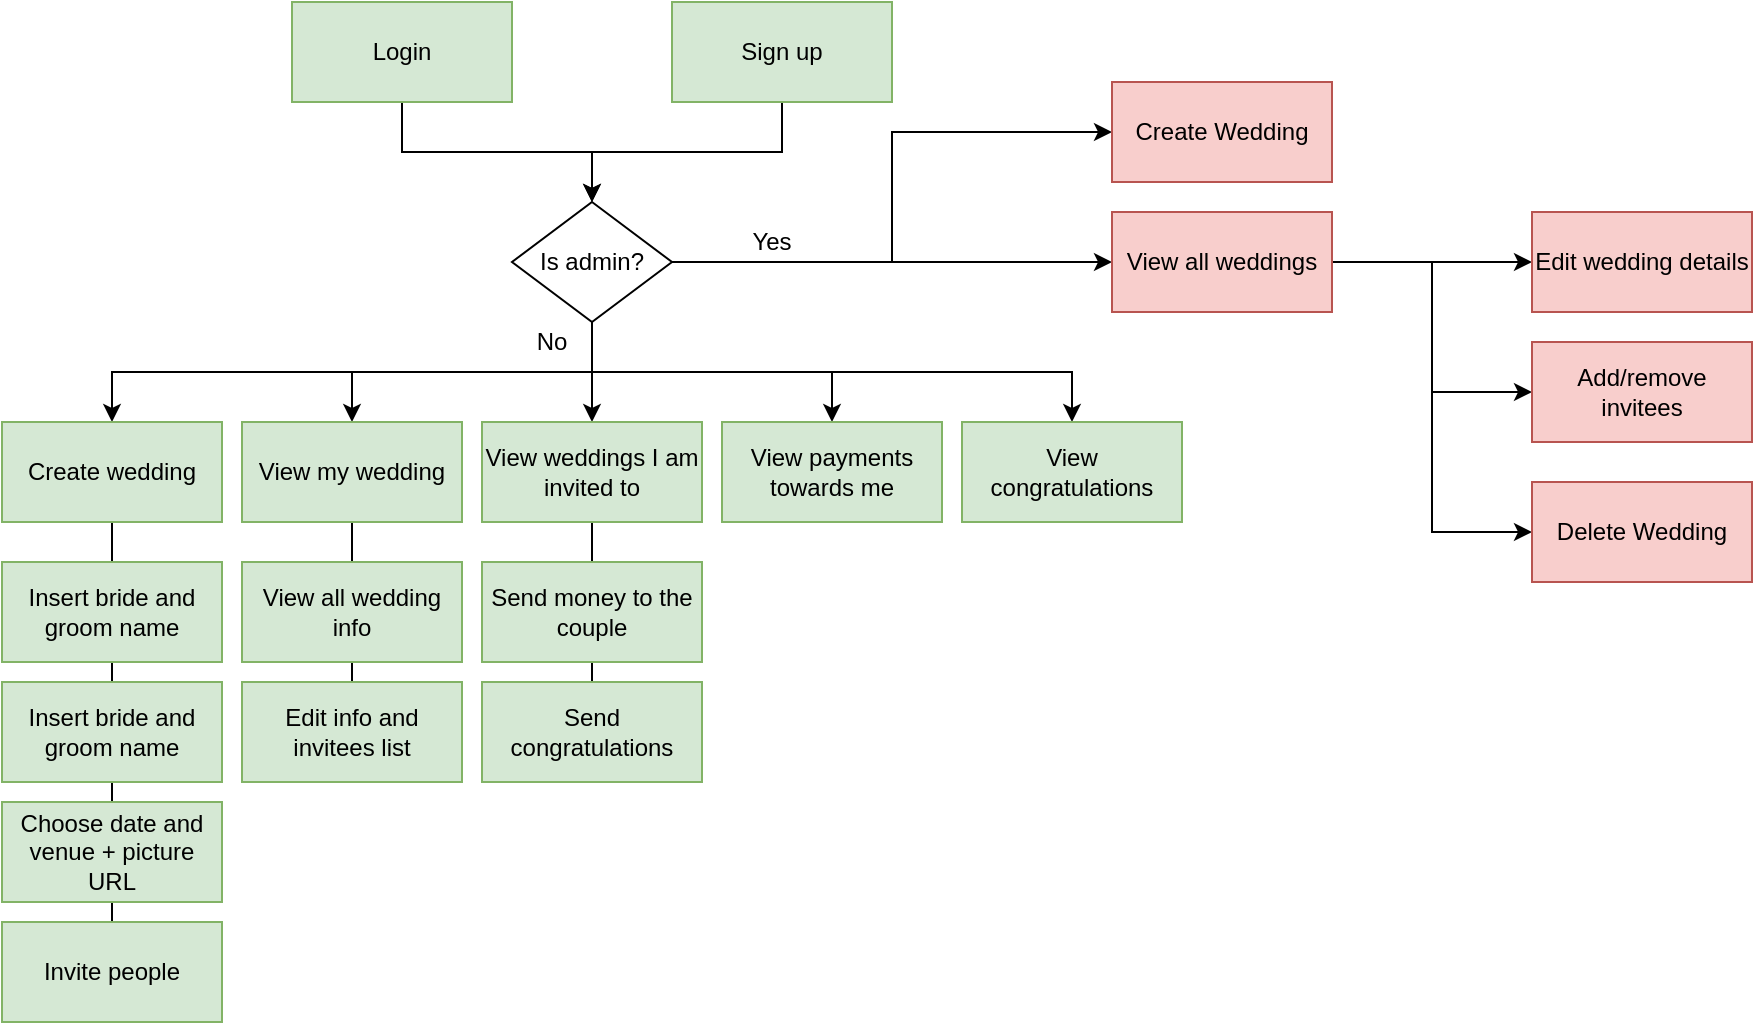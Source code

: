 <mxfile version="14.6.9" type="device"><diagram id="WXMtcNLpKTNv9ZXfsHPj" name="Page-1"><mxGraphModel dx="637" dy="1255" grid="1" gridSize="10" guides="1" tooltips="1" connect="1" arrows="1" fold="1" page="1" pageScale="1" pageWidth="1500" pageHeight="1400" math="0" shadow="0"><root><mxCell id="0"/><mxCell id="1" parent="0"/><mxCell id="QyLs2SSbaG8gqkT7En9v-7" style="edgeStyle=orthogonalEdgeStyle;rounded=0;orthogonalLoop=1;jettySize=auto;html=1;exitX=0.5;exitY=1;exitDx=0;exitDy=0;entryX=0.5;entryY=0;entryDx=0;entryDy=0;" parent="1" source="QyLs2SSbaG8gqkT7En9v-1" target="QyLs2SSbaG8gqkT7En9v-4" edge="1"><mxGeometry relative="1" as="geometry"/></mxCell><mxCell id="QyLs2SSbaG8gqkT7En9v-1" value="Login" style="rounded=0;whiteSpace=wrap;html=1;fillColor=#d5e8d4;strokeColor=#82b366;" parent="1" vertex="1"><mxGeometry x="290" y="210" width="110" height="50" as="geometry"/></mxCell><mxCell id="QyLs2SSbaG8gqkT7En9v-8" style="edgeStyle=orthogonalEdgeStyle;rounded=0;orthogonalLoop=1;jettySize=auto;html=1;exitX=0.5;exitY=1;exitDx=0;exitDy=0;entryX=0.5;entryY=0;entryDx=0;entryDy=0;" parent="1" source="QyLs2SSbaG8gqkT7En9v-3" target="QyLs2SSbaG8gqkT7En9v-4" edge="1"><mxGeometry relative="1" as="geometry"/></mxCell><mxCell id="QyLs2SSbaG8gqkT7En9v-3" value="Sign up" style="rounded=0;whiteSpace=wrap;html=1;fillColor=#d5e8d4;strokeColor=#82b366;" parent="1" vertex="1"><mxGeometry x="480" y="210" width="110" height="50" as="geometry"/></mxCell><mxCell id="QyLs2SSbaG8gqkT7En9v-11" style="edgeStyle=orthogonalEdgeStyle;rounded=0;orthogonalLoop=1;jettySize=auto;html=1;exitX=1;exitY=0.5;exitDx=0;exitDy=0;entryX=0;entryY=0.5;entryDx=0;entryDy=0;" parent="1" source="QyLs2SSbaG8gqkT7En9v-4" target="QyLs2SSbaG8gqkT7En9v-10" edge="1"><mxGeometry relative="1" as="geometry"/></mxCell><mxCell id="QyLs2SSbaG8gqkT7En9v-29" style="edgeStyle=orthogonalEdgeStyle;rounded=0;orthogonalLoop=1;jettySize=auto;html=1;exitX=0.5;exitY=1;exitDx=0;exitDy=0;entryX=0.5;entryY=0;entryDx=0;entryDy=0;" parent="1" source="QyLs2SSbaG8gqkT7En9v-4" target="QyLs2SSbaG8gqkT7En9v-28" edge="1"><mxGeometry relative="1" as="geometry"/></mxCell><mxCell id="QyLs2SSbaG8gqkT7En9v-30" style="edgeStyle=orthogonalEdgeStyle;rounded=0;orthogonalLoop=1;jettySize=auto;html=1;exitX=0.5;exitY=1;exitDx=0;exitDy=0;entryX=0.5;entryY=0;entryDx=0;entryDy=0;" parent="1" source="QyLs2SSbaG8gqkT7En9v-4" target="QyLs2SSbaG8gqkT7En9v-21" edge="1"><mxGeometry relative="1" as="geometry"/></mxCell><mxCell id="QyLs2SSbaG8gqkT7En9v-31" style="edgeStyle=orthogonalEdgeStyle;rounded=0;orthogonalLoop=1;jettySize=auto;html=1;exitX=0.5;exitY=1;exitDx=0;exitDy=0;entryX=0.5;entryY=0;entryDx=0;entryDy=0;" parent="1" source="QyLs2SSbaG8gqkT7En9v-4" target="QyLs2SSbaG8gqkT7En9v-22" edge="1"><mxGeometry relative="1" as="geometry"/></mxCell><mxCell id="QyLs2SSbaG8gqkT7En9v-32" style="edgeStyle=orthogonalEdgeStyle;rounded=0;orthogonalLoop=1;jettySize=auto;html=1;exitX=0.5;exitY=1;exitDx=0;exitDy=0;entryX=0.5;entryY=0;entryDx=0;entryDy=0;" parent="1" source="QyLs2SSbaG8gqkT7En9v-4" target="QyLs2SSbaG8gqkT7En9v-26" edge="1"><mxGeometry relative="1" as="geometry"/></mxCell><mxCell id="QyLs2SSbaG8gqkT7En9v-33" style="edgeStyle=orthogonalEdgeStyle;rounded=0;orthogonalLoop=1;jettySize=auto;html=1;exitX=0.5;exitY=1;exitDx=0;exitDy=0;entryX=0.5;entryY=0;entryDx=0;entryDy=0;" parent="1" source="QyLs2SSbaG8gqkT7En9v-4" target="QyLs2SSbaG8gqkT7En9v-27" edge="1"><mxGeometry relative="1" as="geometry"/></mxCell><mxCell id="QyLs2SSbaG8gqkT7En9v-39" style="edgeStyle=orthogonalEdgeStyle;rounded=0;orthogonalLoop=1;jettySize=auto;html=1;exitX=1;exitY=0.5;exitDx=0;exitDy=0;entryX=0;entryY=0.5;entryDx=0;entryDy=0;" parent="1" source="QyLs2SSbaG8gqkT7En9v-4" target="QyLs2SSbaG8gqkT7En9v-38" edge="1"><mxGeometry relative="1" as="geometry"/></mxCell><mxCell id="QyLs2SSbaG8gqkT7En9v-4" value="Is admin?" style="rhombus;whiteSpace=wrap;html=1;" parent="1" vertex="1"><mxGeometry x="400" y="310" width="80" height="60" as="geometry"/></mxCell><mxCell id="QyLs2SSbaG8gqkT7En9v-17" style="edgeStyle=orthogonalEdgeStyle;rounded=0;orthogonalLoop=1;jettySize=auto;html=1;exitX=1;exitY=0.5;exitDx=0;exitDy=0;entryX=0;entryY=0.5;entryDx=0;entryDy=0;" parent="1" source="QyLs2SSbaG8gqkT7En9v-10" target="QyLs2SSbaG8gqkT7En9v-14" edge="1"><mxGeometry relative="1" as="geometry"/></mxCell><mxCell id="QyLs2SSbaG8gqkT7En9v-18" style="edgeStyle=orthogonalEdgeStyle;rounded=0;orthogonalLoop=1;jettySize=auto;html=1;exitX=1;exitY=0.5;exitDx=0;exitDy=0;entryX=0;entryY=0.5;entryDx=0;entryDy=0;" parent="1" source="QyLs2SSbaG8gqkT7En9v-10" target="QyLs2SSbaG8gqkT7En9v-15" edge="1"><mxGeometry relative="1" as="geometry"/></mxCell><mxCell id="QyLs2SSbaG8gqkT7En9v-19" style="edgeStyle=orthogonalEdgeStyle;rounded=0;orthogonalLoop=1;jettySize=auto;html=1;exitX=1;exitY=0.5;exitDx=0;exitDy=0;entryX=0;entryY=0.5;entryDx=0;entryDy=0;" parent="1" source="QyLs2SSbaG8gqkT7En9v-10" target="QyLs2SSbaG8gqkT7En9v-16" edge="1"><mxGeometry relative="1" as="geometry"/></mxCell><mxCell id="QyLs2SSbaG8gqkT7En9v-10" value="View all weddings" style="rounded=0;whiteSpace=wrap;html=1;fillColor=#f8cecc;strokeColor=#b85450;" parent="1" vertex="1"><mxGeometry x="700" y="315" width="110" height="50" as="geometry"/></mxCell><mxCell id="QyLs2SSbaG8gqkT7En9v-14" value="Edit wedding details" style="rounded=0;whiteSpace=wrap;html=1;fillColor=#f8cecc;strokeColor=#b85450;" parent="1" vertex="1"><mxGeometry x="910" y="315" width="110" height="50" as="geometry"/></mxCell><mxCell id="QyLs2SSbaG8gqkT7En9v-15" value="Add/remove invitees" style="rounded=0;whiteSpace=wrap;html=1;fillColor=#f8cecc;strokeColor=#b85450;" parent="1" vertex="1"><mxGeometry x="910" y="380" width="110" height="50" as="geometry"/></mxCell><mxCell id="QyLs2SSbaG8gqkT7En9v-16" value="Delete Wedding" style="rounded=0;whiteSpace=wrap;html=1;fillColor=#f8cecc;strokeColor=#b85450;" parent="1" vertex="1"><mxGeometry x="910" y="450" width="110" height="50" as="geometry"/></mxCell><mxCell id="QyLs2SSbaG8gqkT7En9v-66" style="edgeStyle=orthogonalEdgeStyle;rounded=0;orthogonalLoop=1;jettySize=auto;html=1;exitX=0.5;exitY=1;exitDx=0;exitDy=0;entryX=0.5;entryY=0;entryDx=0;entryDy=0;endArrow=none;endFill=0;" parent="1" source="QyLs2SSbaG8gqkT7En9v-21" target="QyLs2SSbaG8gqkT7En9v-47" edge="1"><mxGeometry relative="1" as="geometry"/></mxCell><mxCell id="QyLs2SSbaG8gqkT7En9v-21" value="View my wedding" style="rounded=0;whiteSpace=wrap;html=1;fillColor=#d5e8d4;strokeColor=#82b366;" parent="1" vertex="1"><mxGeometry x="265" y="420" width="110" height="50" as="geometry"/></mxCell><mxCell id="QyLs2SSbaG8gqkT7En9v-68" style="edgeStyle=orthogonalEdgeStyle;rounded=0;orthogonalLoop=1;jettySize=auto;html=1;exitX=0.5;exitY=1;exitDx=0;exitDy=0;entryX=0.5;entryY=0;entryDx=0;entryDy=0;endArrow=none;endFill=0;" parent="1" source="QyLs2SSbaG8gqkT7En9v-22" target="QyLs2SSbaG8gqkT7En9v-59" edge="1"><mxGeometry relative="1" as="geometry"/></mxCell><mxCell id="QyLs2SSbaG8gqkT7En9v-22" value="View weddings I am invited to" style="rounded=0;whiteSpace=wrap;html=1;fillColor=#d5e8d4;strokeColor=#82b366;" parent="1" vertex="1"><mxGeometry x="385" y="420" width="110" height="50" as="geometry"/></mxCell><mxCell id="QyLs2SSbaG8gqkT7En9v-24" value="Yes" style="text;html=1;strokeColor=none;fillColor=none;align=center;verticalAlign=middle;whiteSpace=wrap;rounded=0;" parent="1" vertex="1"><mxGeometry x="510" y="320" width="40" height="20" as="geometry"/></mxCell><mxCell id="QyLs2SSbaG8gqkT7En9v-26" value="View payments towards me" style="rounded=0;whiteSpace=wrap;html=1;fillColor=#d5e8d4;strokeColor=#82b366;" parent="1" vertex="1"><mxGeometry x="505" y="420" width="110" height="50" as="geometry"/></mxCell><mxCell id="QyLs2SSbaG8gqkT7En9v-27" value="View congratulations" style="rounded=0;whiteSpace=wrap;html=1;fillColor=#d5e8d4;strokeColor=#82b366;" parent="1" vertex="1"><mxGeometry x="625" y="420" width="110" height="50" as="geometry"/></mxCell><mxCell id="QyLs2SSbaG8gqkT7En9v-62" style="edgeStyle=orthogonalEdgeStyle;rounded=0;orthogonalLoop=1;jettySize=auto;html=1;exitX=0.5;exitY=1;exitDx=0;exitDy=0;entryX=0.5;entryY=0;entryDx=0;entryDy=0;endArrow=none;endFill=0;" parent="1" source="QyLs2SSbaG8gqkT7En9v-28" target="QyLs2SSbaG8gqkT7En9v-37" edge="1"><mxGeometry relative="1" as="geometry"/></mxCell><mxCell id="QyLs2SSbaG8gqkT7En9v-28" value="Create wedding" style="rounded=0;whiteSpace=wrap;html=1;fillColor=#d5e8d4;strokeColor=#82b366;" parent="1" vertex="1"><mxGeometry x="145" y="420" width="110" height="50" as="geometry"/></mxCell><mxCell id="QyLs2SSbaG8gqkT7En9v-38" value="Create Wedding" style="rounded=0;whiteSpace=wrap;html=1;fillColor=#f8cecc;strokeColor=#b85450;" parent="1" vertex="1"><mxGeometry x="700" y="250" width="110" height="50" as="geometry"/></mxCell><mxCell id="QyLs2SSbaG8gqkT7En9v-63" style="edgeStyle=orthogonalEdgeStyle;rounded=0;orthogonalLoop=1;jettySize=auto;html=1;exitX=0.5;exitY=1;exitDx=0;exitDy=0;entryX=0.5;entryY=0;entryDx=0;entryDy=0;endArrow=none;endFill=0;" parent="1" source="QyLs2SSbaG8gqkT7En9v-37" target="QyLs2SSbaG8gqkT7En9v-40" edge="1"><mxGeometry relative="1" as="geometry"/></mxCell><mxCell id="QyLs2SSbaG8gqkT7En9v-37" value="Insert bride and groom name" style="rounded=0;whiteSpace=wrap;html=1;fillColor=#d5e8d4;strokeColor=#82b366;" parent="1" vertex="1"><mxGeometry x="145" y="490" width="110" height="50" as="geometry"/></mxCell><mxCell id="QyLs2SSbaG8gqkT7En9v-64" style="edgeStyle=orthogonalEdgeStyle;rounded=0;orthogonalLoop=1;jettySize=auto;html=1;exitX=0.5;exitY=1;exitDx=0;exitDy=0;entryX=0.5;entryY=0;entryDx=0;entryDy=0;endArrow=none;endFill=0;" parent="1" source="QyLs2SSbaG8gqkT7En9v-40" target="QyLs2SSbaG8gqkT7En9v-41" edge="1"><mxGeometry relative="1" as="geometry"/></mxCell><mxCell id="QyLs2SSbaG8gqkT7En9v-40" value="Insert bride and groom name" style="rounded=0;whiteSpace=wrap;html=1;fillColor=#d5e8d4;strokeColor=#82b366;" parent="1" vertex="1"><mxGeometry x="145" y="550" width="110" height="50" as="geometry"/></mxCell><mxCell id="QyLs2SSbaG8gqkT7En9v-65" style="edgeStyle=orthogonalEdgeStyle;rounded=0;orthogonalLoop=1;jettySize=auto;html=1;exitX=0.5;exitY=1;exitDx=0;exitDy=0;entryX=0.5;entryY=0;entryDx=0;entryDy=0;endArrow=none;endFill=0;" parent="1" source="QyLs2SSbaG8gqkT7En9v-41" target="QyLs2SSbaG8gqkT7En9v-42" edge="1"><mxGeometry relative="1" as="geometry"/></mxCell><mxCell id="QyLs2SSbaG8gqkT7En9v-41" value="Choose date and venue + picture URL" style="rounded=0;whiteSpace=wrap;html=1;fillColor=#d5e8d4;strokeColor=#82b366;" parent="1" vertex="1"><mxGeometry x="145" y="610" width="110" height="50" as="geometry"/></mxCell><mxCell id="QyLs2SSbaG8gqkT7En9v-42" value="Invite people" style="rounded=0;whiteSpace=wrap;html=1;fillColor=#d5e8d4;strokeColor=#82b366;" parent="1" vertex="1"><mxGeometry x="145" y="670" width="110" height="50" as="geometry"/></mxCell><mxCell id="QyLs2SSbaG8gqkT7En9v-67" style="edgeStyle=orthogonalEdgeStyle;rounded=0;orthogonalLoop=1;jettySize=auto;html=1;exitX=0.5;exitY=1;exitDx=0;exitDy=0;entryX=0.5;entryY=0;entryDx=0;entryDy=0;endArrow=none;endFill=0;" parent="1" source="QyLs2SSbaG8gqkT7En9v-47" target="QyLs2SSbaG8gqkT7En9v-48" edge="1"><mxGeometry relative="1" as="geometry"/></mxCell><mxCell id="QyLs2SSbaG8gqkT7En9v-47" value="View all wedding info" style="rounded=0;whiteSpace=wrap;html=1;fillColor=#d5e8d4;strokeColor=#82b366;" parent="1" vertex="1"><mxGeometry x="265" y="490" width="110" height="50" as="geometry"/></mxCell><mxCell id="QyLs2SSbaG8gqkT7En9v-48" value="Edit info and invitees list" style="rounded=0;whiteSpace=wrap;html=1;fillColor=#d5e8d4;strokeColor=#82b366;" parent="1" vertex="1"><mxGeometry x="265" y="550" width="110" height="50" as="geometry"/></mxCell><mxCell id="QyLs2SSbaG8gqkT7En9v-69" style="edgeStyle=orthogonalEdgeStyle;rounded=0;orthogonalLoop=1;jettySize=auto;html=1;exitX=0.5;exitY=1;exitDx=0;exitDy=0;entryX=0.5;entryY=0;entryDx=0;entryDy=0;endArrow=none;endFill=0;" parent="1" source="QyLs2SSbaG8gqkT7En9v-59" target="QyLs2SSbaG8gqkT7En9v-60" edge="1"><mxGeometry relative="1" as="geometry"/></mxCell><mxCell id="QyLs2SSbaG8gqkT7En9v-59" value="Send money to the couple" style="rounded=0;whiteSpace=wrap;html=1;fillColor=#d5e8d4;strokeColor=#82b366;" parent="1" vertex="1"><mxGeometry x="385" y="490" width="110" height="50" as="geometry"/></mxCell><mxCell id="QyLs2SSbaG8gqkT7En9v-60" value="Send congratulations" style="rounded=0;whiteSpace=wrap;html=1;fillColor=#d5e8d4;strokeColor=#82b366;" parent="1" vertex="1"><mxGeometry x="385" y="550" width="110" height="50" as="geometry"/></mxCell><mxCell id="QyLs2SSbaG8gqkT7En9v-61" value="No" style="text;html=1;strokeColor=none;fillColor=none;align=center;verticalAlign=middle;whiteSpace=wrap;rounded=0;" parent="1" vertex="1"><mxGeometry x="400" y="370" width="40" height="20" as="geometry"/></mxCell></root></mxGraphModel></diagram></mxfile>